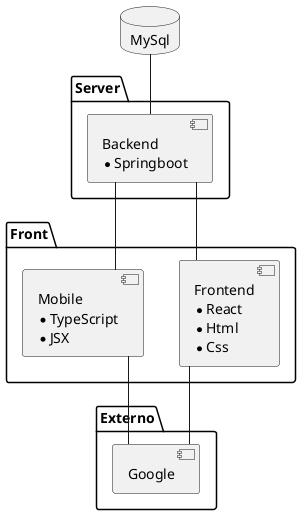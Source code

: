 @startuml
skinparam linetype ortho
package "Front" {
    component Frontend [Frontend
                        *React
                        *Html
                        *Css]

    component Mobile [Mobile 
                    *TypeScript 
                    *JSX]
}

package "Server" {
    component Backend [Backend
                    *Springboot]
}

package "Externo"{
    [Google]
}


database "MySql" {

}


MySql -- [Backend]
[Backend] -- [Frontend]
[Backend] -- [Mobile]
[Frontend] -- [Google]
[Mobile] -- [Google]

@enduml